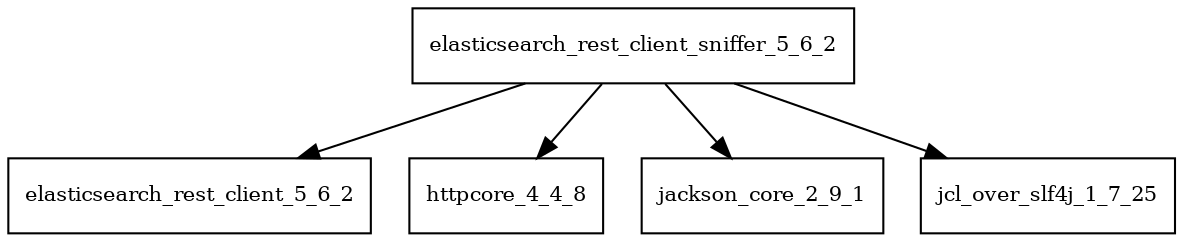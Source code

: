 digraph elasticsearch_rest_client_sniffer_5_6_2_dependencies {
  node [shape = box, fontsize=10.0];
  elasticsearch_rest_client_sniffer_5_6_2 -> elasticsearch_rest_client_5_6_2;
  elasticsearch_rest_client_sniffer_5_6_2 -> httpcore_4_4_8;
  elasticsearch_rest_client_sniffer_5_6_2 -> jackson_core_2_9_1;
  elasticsearch_rest_client_sniffer_5_6_2 -> jcl_over_slf4j_1_7_25;
}
